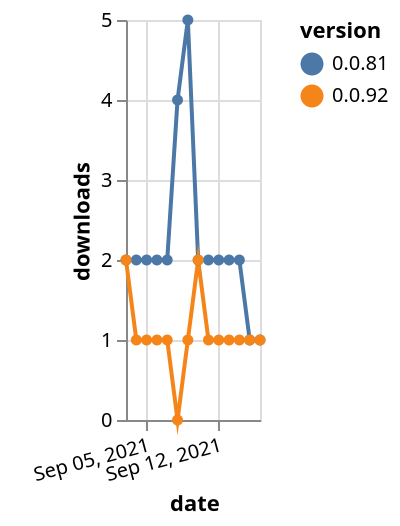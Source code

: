{"$schema": "https://vega.github.io/schema/vega-lite/v5.json", "description": "A simple bar chart with embedded data.", "data": {"values": [{"date": "2021-09-03", "total": 2739, "delta": 2, "version": "0.0.81"}, {"date": "2021-09-04", "total": 2741, "delta": 2, "version": "0.0.81"}, {"date": "2021-09-05", "total": 2743, "delta": 2, "version": "0.0.81"}, {"date": "2021-09-06", "total": 2745, "delta": 2, "version": "0.0.81"}, {"date": "2021-09-07", "total": 2747, "delta": 2, "version": "0.0.81"}, {"date": "2021-09-08", "total": 2751, "delta": 4, "version": "0.0.81"}, {"date": "2021-09-09", "total": 2756, "delta": 5, "version": "0.0.81"}, {"date": "2021-09-10", "total": 2758, "delta": 2, "version": "0.0.81"}, {"date": "2021-09-11", "total": 2760, "delta": 2, "version": "0.0.81"}, {"date": "2021-09-12", "total": 2762, "delta": 2, "version": "0.0.81"}, {"date": "2021-09-13", "total": 2764, "delta": 2, "version": "0.0.81"}, {"date": "2021-09-14", "total": 2766, "delta": 2, "version": "0.0.81"}, {"date": "2021-09-15", "total": 2767, "delta": 1, "version": "0.0.81"}, {"date": "2021-09-16", "total": 2768, "delta": 1, "version": "0.0.81"}, {"date": "2021-09-03", "total": 235, "delta": 2, "version": "0.0.92"}, {"date": "2021-09-04", "total": 236, "delta": 1, "version": "0.0.92"}, {"date": "2021-09-05", "total": 237, "delta": 1, "version": "0.0.92"}, {"date": "2021-09-06", "total": 238, "delta": 1, "version": "0.0.92"}, {"date": "2021-09-07", "total": 239, "delta": 1, "version": "0.0.92"}, {"date": "2021-09-08", "total": 239, "delta": 0, "version": "0.0.92"}, {"date": "2021-09-09", "total": 240, "delta": 1, "version": "0.0.92"}, {"date": "2021-09-10", "total": 242, "delta": 2, "version": "0.0.92"}, {"date": "2021-09-11", "total": 243, "delta": 1, "version": "0.0.92"}, {"date": "2021-09-12", "total": 244, "delta": 1, "version": "0.0.92"}, {"date": "2021-09-13", "total": 245, "delta": 1, "version": "0.0.92"}, {"date": "2021-09-14", "total": 246, "delta": 1, "version": "0.0.92"}, {"date": "2021-09-15", "total": 247, "delta": 1, "version": "0.0.92"}, {"date": "2021-09-16", "total": 248, "delta": 1, "version": "0.0.92"}]}, "width": "container", "mark": {"type": "line", "point": {"filled": true}}, "encoding": {"x": {"field": "date", "type": "temporal", "timeUnit": "yearmonthdate", "title": "date", "axis": {"labelAngle": -15}}, "y": {"field": "delta", "type": "quantitative", "title": "downloads"}, "color": {"field": "version", "type": "nominal"}, "tooltip": {"field": "delta"}}}
